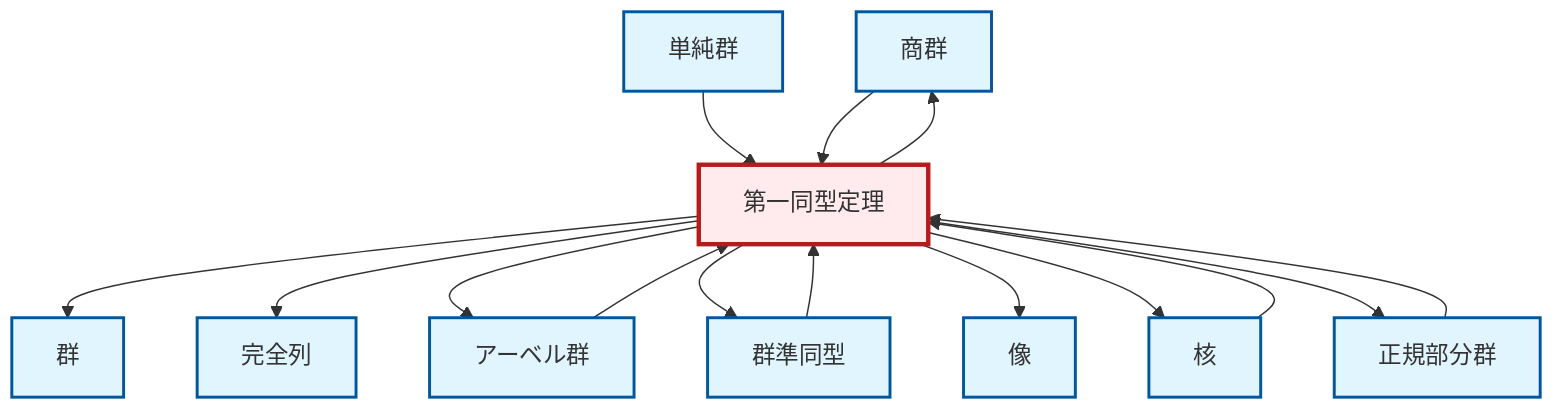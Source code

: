graph TD
    classDef definition fill:#e1f5fe,stroke:#01579b,stroke-width:2px
    classDef theorem fill:#f3e5f5,stroke:#4a148c,stroke-width:2px
    classDef axiom fill:#fff3e0,stroke:#e65100,stroke-width:2px
    classDef example fill:#e8f5e9,stroke:#1b5e20,stroke-width:2px
    classDef current fill:#ffebee,stroke:#b71c1c,stroke-width:3px
    def-image["像"]:::definition
    def-quotient-group["商群"]:::definition
    def-normal-subgroup["正規部分群"]:::definition
    def-kernel["核"]:::definition
    def-simple-group["単純群"]:::definition
    def-group["群"]:::definition
    def-homomorphism["群準同型"]:::definition
    def-abelian-group["アーベル群"]:::definition
    thm-first-isomorphism["第一同型定理"]:::theorem
    def-exact-sequence["完全列"]:::definition
    thm-first-isomorphism --> def-group
    thm-first-isomorphism --> def-exact-sequence
    def-kernel --> thm-first-isomorphism
    thm-first-isomorphism --> def-abelian-group
    def-simple-group --> thm-first-isomorphism
    thm-first-isomorphism --> def-homomorphism
    def-abelian-group --> thm-first-isomorphism
    thm-first-isomorphism --> def-image
    thm-first-isomorphism --> def-kernel
    thm-first-isomorphism --> def-normal-subgroup
    def-quotient-group --> thm-first-isomorphism
    def-homomorphism --> thm-first-isomorphism
    def-normal-subgroup --> thm-first-isomorphism
    thm-first-isomorphism --> def-quotient-group
    class thm-first-isomorphism current